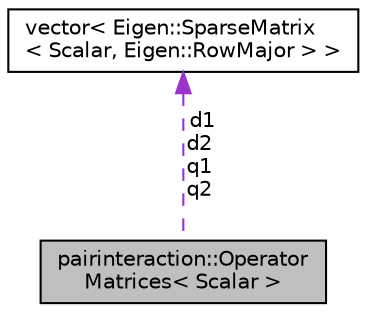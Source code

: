 digraph "pairinteraction::OperatorMatrices&lt; Scalar &gt;"
{
 // INTERACTIVE_SVG=YES
 // LATEX_PDF_SIZE
  bgcolor="transparent";
  edge [fontname="Helvetica",fontsize="10",labelfontname="Helvetica",labelfontsize="10"];
  node [fontname="Helvetica",fontsize="10",shape=record];
  Node1 [label="pairinteraction::Operator\lMatrices\< Scalar \>",height=0.2,width=0.4,color="black", fillcolor="grey75", style="filled", fontcolor="black",tooltip=" "];
  Node2 -> Node1 [dir="back",color="darkorchid3",fontsize="10",style="dashed",label=" d1\nd2\nq1\nq2" ,fontname="Helvetica"];
  Node2 [label="vector\< Eigen::SparseMatrix\l\< Scalar, Eigen::RowMajor \> \>",height=0.2,width=0.4,color="black",tooltip=" "];
}
